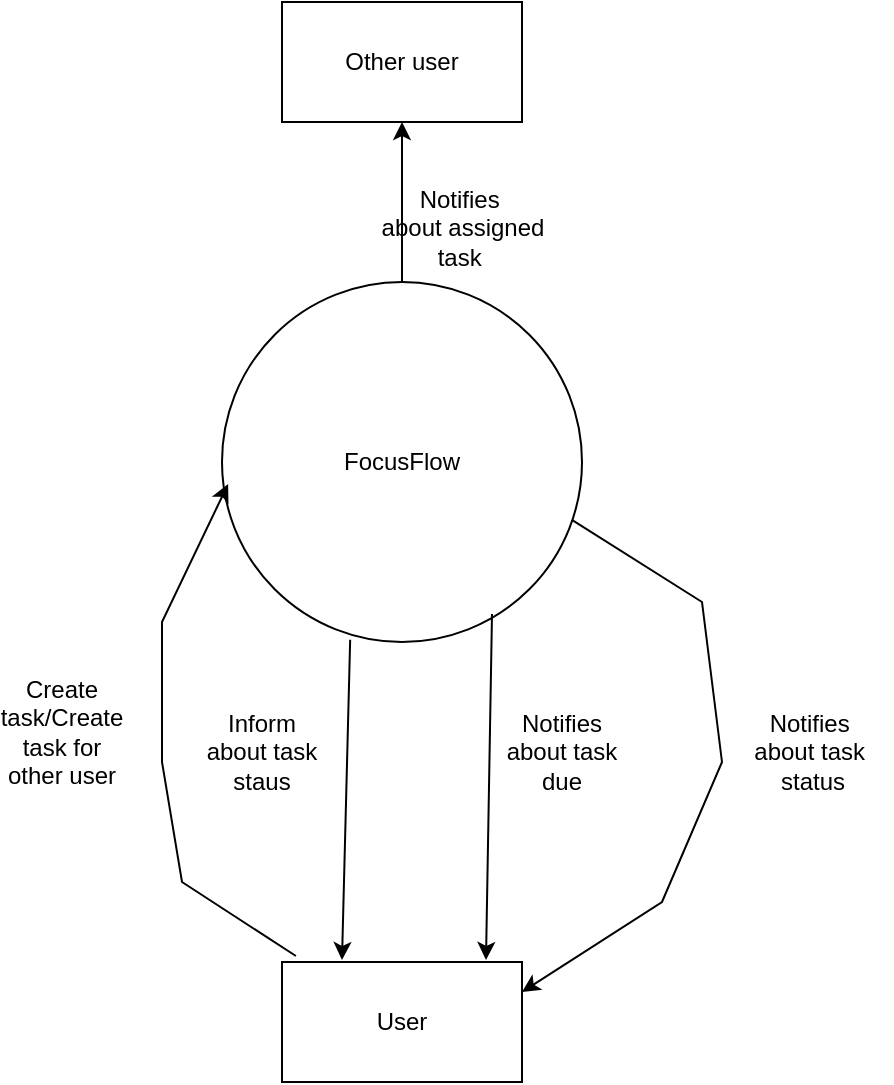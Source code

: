 <mxfile version="25.0.2">
  <diagram id="C5RBs43oDa-KdzZeNtuy" name="Page-1">
    <mxGraphModel dx="1434" dy="844" grid="1" gridSize="10" guides="1" tooltips="1" connect="1" arrows="1" fold="1" page="1" pageScale="1" pageWidth="827" pageHeight="1169" math="0" shadow="0">
      <root>
        <mxCell id="WIyWlLk6GJQsqaUBKTNV-0" />
        <mxCell id="WIyWlLk6GJQsqaUBKTNV-1" parent="WIyWlLk6GJQsqaUBKTNV-0" />
        <mxCell id="XsogKw7PLIz15zWdZZEN-11" value="FocusFlow" style="ellipse;whiteSpace=wrap;html=1;aspect=fixed;" vertex="1" parent="WIyWlLk6GJQsqaUBKTNV-1">
          <mxGeometry x="290" y="300" width="180" height="180" as="geometry" />
        </mxCell>
        <mxCell id="XsogKw7PLIz15zWdZZEN-12" value="Other user" style="rounded=0;whiteSpace=wrap;html=1;" vertex="1" parent="WIyWlLk6GJQsqaUBKTNV-1">
          <mxGeometry x="320" y="160" width="120" height="60" as="geometry" />
        </mxCell>
        <mxCell id="XsogKw7PLIz15zWdZZEN-13" value="User" style="rounded=0;whiteSpace=wrap;html=1;" vertex="1" parent="WIyWlLk6GJQsqaUBKTNV-1">
          <mxGeometry x="320" y="640" width="120" height="60" as="geometry" />
        </mxCell>
        <mxCell id="XsogKw7PLIz15zWdZZEN-17" value="" style="endArrow=classic;html=1;rounded=0;entryX=0.5;entryY=1;entryDx=0;entryDy=0;" edge="1" parent="WIyWlLk6GJQsqaUBKTNV-1" target="XsogKw7PLIz15zWdZZEN-12">
          <mxGeometry width="50" height="50" relative="1" as="geometry">
            <mxPoint x="380" y="300" as="sourcePoint" />
            <mxPoint x="430" y="290" as="targetPoint" />
          </mxGeometry>
        </mxCell>
        <mxCell id="XsogKw7PLIz15zWdZZEN-19" value="" style="endArrow=classic;html=1;rounded=0;exitX=0.356;exitY=0.994;exitDx=0;exitDy=0;exitPerimeter=0;" edge="1" parent="WIyWlLk6GJQsqaUBKTNV-1" source="XsogKw7PLIz15zWdZZEN-11">
          <mxGeometry width="50" height="50" relative="1" as="geometry">
            <mxPoint x="380" y="340" as="sourcePoint" />
            <mxPoint x="350" y="639" as="targetPoint" />
          </mxGeometry>
        </mxCell>
        <mxCell id="XsogKw7PLIz15zWdZZEN-20" value="" style="endArrow=classic;html=1;rounded=0;exitX=0.058;exitY=-0.05;exitDx=0;exitDy=0;exitPerimeter=0;entryX=0.017;entryY=0.561;entryDx=0;entryDy=0;entryPerimeter=0;" edge="1" parent="WIyWlLk6GJQsqaUBKTNV-1" source="XsogKw7PLIz15zWdZZEN-13" target="XsogKw7PLIz15zWdZZEN-11">
          <mxGeometry width="50" height="50" relative="1" as="geometry">
            <mxPoint x="380" y="520" as="sourcePoint" />
            <mxPoint x="430" y="470" as="targetPoint" />
            <Array as="points">
              <mxPoint x="270" y="600" />
              <mxPoint x="260" y="540" />
              <mxPoint x="260" y="470" />
            </Array>
          </mxGeometry>
        </mxCell>
        <mxCell id="XsogKw7PLIz15zWdZZEN-21" value="" style="endArrow=classic;html=1;rounded=0;exitX=0.75;exitY=0.922;exitDx=0;exitDy=0;exitPerimeter=0;entryX=0.85;entryY=-0.017;entryDx=0;entryDy=0;entryPerimeter=0;" edge="1" parent="WIyWlLk6GJQsqaUBKTNV-1" source="XsogKw7PLIz15zWdZZEN-11" target="XsogKw7PLIz15zWdZZEN-13">
          <mxGeometry width="50" height="50" relative="1" as="geometry">
            <mxPoint x="380" y="520" as="sourcePoint" />
            <mxPoint x="430" y="470" as="targetPoint" />
          </mxGeometry>
        </mxCell>
        <mxCell id="XsogKw7PLIz15zWdZZEN-22" value="" style="endArrow=classic;html=1;rounded=0;exitX=0.972;exitY=0.661;exitDx=0;exitDy=0;exitPerimeter=0;entryX=1;entryY=0.25;entryDx=0;entryDy=0;" edge="1" parent="WIyWlLk6GJQsqaUBKTNV-1" source="XsogKw7PLIz15zWdZZEN-11" target="XsogKw7PLIz15zWdZZEN-13">
          <mxGeometry width="50" height="50" relative="1" as="geometry">
            <mxPoint x="380" y="520" as="sourcePoint" />
            <mxPoint x="430" y="470" as="targetPoint" />
            <Array as="points">
              <mxPoint x="530" y="460" />
              <mxPoint x="540" y="540" />
              <mxPoint x="510" y="610" />
            </Array>
          </mxGeometry>
        </mxCell>
        <mxCell id="XsogKw7PLIz15zWdZZEN-23" value="Create task/Create task for other user" style="text;html=1;align=center;verticalAlign=middle;whiteSpace=wrap;rounded=0;" vertex="1" parent="WIyWlLk6GJQsqaUBKTNV-1">
          <mxGeometry x="180" y="510" width="60" height="30" as="geometry" />
        </mxCell>
        <mxCell id="XsogKw7PLIz15zWdZZEN-25" value="Inform about task staus" style="text;html=1;align=center;verticalAlign=middle;whiteSpace=wrap;rounded=0;" vertex="1" parent="WIyWlLk6GJQsqaUBKTNV-1">
          <mxGeometry x="280" y="520" width="60" height="30" as="geometry" />
        </mxCell>
        <mxCell id="XsogKw7PLIz15zWdZZEN-26" value="Notifies about task due" style="text;html=1;align=center;verticalAlign=middle;whiteSpace=wrap;rounded=0;" vertex="1" parent="WIyWlLk6GJQsqaUBKTNV-1">
          <mxGeometry x="430" y="520" width="60" height="30" as="geometry" />
        </mxCell>
        <mxCell id="XsogKw7PLIz15zWdZZEN-27" value="Notifies&amp;nbsp;&lt;div&gt;about&amp;nbsp;&lt;span style=&quot;background-color: initial;&quot;&gt;task&amp;nbsp;&lt;/span&gt;&lt;/div&gt;&lt;div&gt;&lt;span style=&quot;background-color: initial;&quot;&gt;status&lt;/span&gt;&lt;/div&gt;" style="text;html=1;align=center;verticalAlign=middle;resizable=0;points=[];autosize=1;strokeColor=none;fillColor=none;" vertex="1" parent="WIyWlLk6GJQsqaUBKTNV-1">
          <mxGeometry x="545" y="505" width="80" height="60" as="geometry" />
        </mxCell>
        <mxCell id="XsogKw7PLIz15zWdZZEN-30" value="Notifies&amp;nbsp;&lt;div&gt;about assigned&lt;/div&gt;&lt;div&gt;task&amp;nbsp;&lt;/div&gt;" style="text;html=1;align=center;verticalAlign=middle;resizable=0;points=[];autosize=1;strokeColor=none;fillColor=none;" vertex="1" parent="WIyWlLk6GJQsqaUBKTNV-1">
          <mxGeometry x="360" y="243" width="100" height="60" as="geometry" />
        </mxCell>
      </root>
    </mxGraphModel>
  </diagram>
</mxfile>

